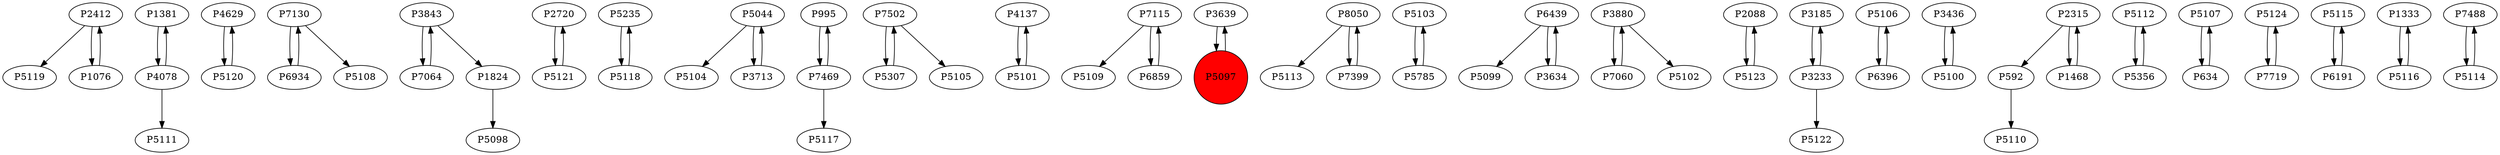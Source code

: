digraph {
	P2412 -> P5119
	P1381 -> P4078
	P4629 -> P5120
	P7130 -> P6934
	P1824 -> P5098
	P2720 -> P5121
	P5235 -> P5118
	P7064 -> P3843
	P5044 -> P5104
	P995 -> P7469
	P7502 -> P5307
	P4137 -> P5101
	P5120 -> P4629
	P1076 -> P2412
	P7115 -> P5109
	P3639 -> P5097
	P8050 -> P5113
	P7130 -> P5108
	P5101 -> P4137
	P3713 -> P5044
	P5103 -> P5785
	P6439 -> P5099
	P3880 -> P7060
	P2088 -> P5123
	P5097 -> P3639
	P4078 -> P5111
	P8050 -> P7399
	P3185 -> P3233
	P3880 -> P5102
	P5106 -> P6396
	P3233 -> P5122
	P7060 -> P3880
	P5044 -> P3713
	P3634 -> P6439
	P5785 -> P5103
	P3843 -> P1824
	P3436 -> P5100
	P5118 -> P5235
	P2315 -> P592
	P7469 -> P995
	P592 -> P5110
	P3233 -> P3185
	P5112 -> P5356
	P5107 -> P634
	P1468 -> P2315
	P6859 -> P7115
	P634 -> P5107
	P6396 -> P5106
	P2412 -> P1076
	P5307 -> P7502
	P5124 -> P7719
	P5115 -> P6191
	P7502 -> P5105
	P7115 -> P6859
	P7399 -> P8050
	P1333 -> P5116
	P6439 -> P3634
	P5100 -> P3436
	P5356 -> P5112
	P6191 -> P5115
	P5121 -> P2720
	P5123 -> P2088
	P4078 -> P1381
	P2315 -> P1468
	P7488 -> P5114
	P5116 -> P1333
	P3843 -> P7064
	P5114 -> P7488
	P6934 -> P7130
	P7719 -> P5124
	P7469 -> P5117
	P5097 [shape=circle]
	P5097 [style=filled]
	P5097 [fillcolor=red]
}